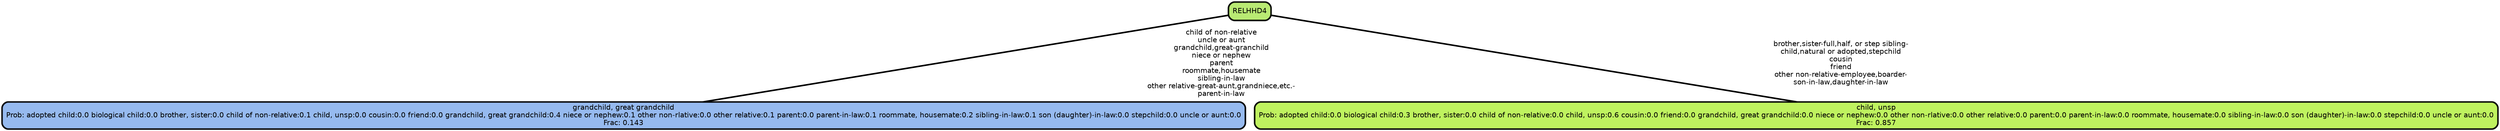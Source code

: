 graph Tree {
node [shape=box, style="filled, rounded",color="black",penwidth="3",fontcolor="black",                 fontname=helvetica] ;
graph [ranksep="0 equally", splines=straight,                 bgcolor=transparent, dpi=200] ;
edge [fontname=helvetica, color=black] ;
0 [label="grandchild, great grandchild
Prob: adopted child:0.0 biological child:0.0 brother, sister:0.0 child of non-relative:0.1 child, unsp:0.0 cousin:0.0 friend:0.0 grandchild, great grandchild:0.4 niece or nephew:0.1 other non-rlative:0.0 other relative:0.1 parent:0.0 parent-in-law:0.1 roommate, housemate:0.2 sibling-in-law:0.1 son (daughter)-in-law:0.0 stepchild:0.0 uncle or aunt:0.0
Frac: 0.143", fillcolor="#96baef"] ;
1 [label="RELHHD4", fillcolor="#b9ea73"] ;
2 [label="child, unsp
Prob: adopted child:0.0 biological child:0.3 brother, sister:0.0 child of non-relative:0.0 child, unsp:0.6 cousin:0.0 friend:0.0 grandchild, great grandchild:0.0 niece or nephew:0.0 other non-rlative:0.0 other relative:0.0 parent:0.0 parent-in-law:0.0 roommate, housemate:0.0 sibling-in-law:0.0 son (daughter)-in-law:0.0 stepchild:0.0 uncle or aunt:0.0
Frac: 0.857", fillcolor="#bff25f"] ;
1 -- 0 [label=" child of non-relative\n uncle or aunt\n grandchild,great-granchild\n niece or nephew\n parent\n roommate,housemate\n sibling-in-law\n other relative-great-aunt,grandniece,etc.-\n parent-in-law",penwidth=3] ;
1 -- 2 [label=" brother,sister-full,half, or step sibling-\n child,natural or adopted,stepchild\n cousin\n friend\n other non-relative-employee,boarder-\n son-in-law,daughter-in-law",penwidth=3] ;
{rank = same;}}